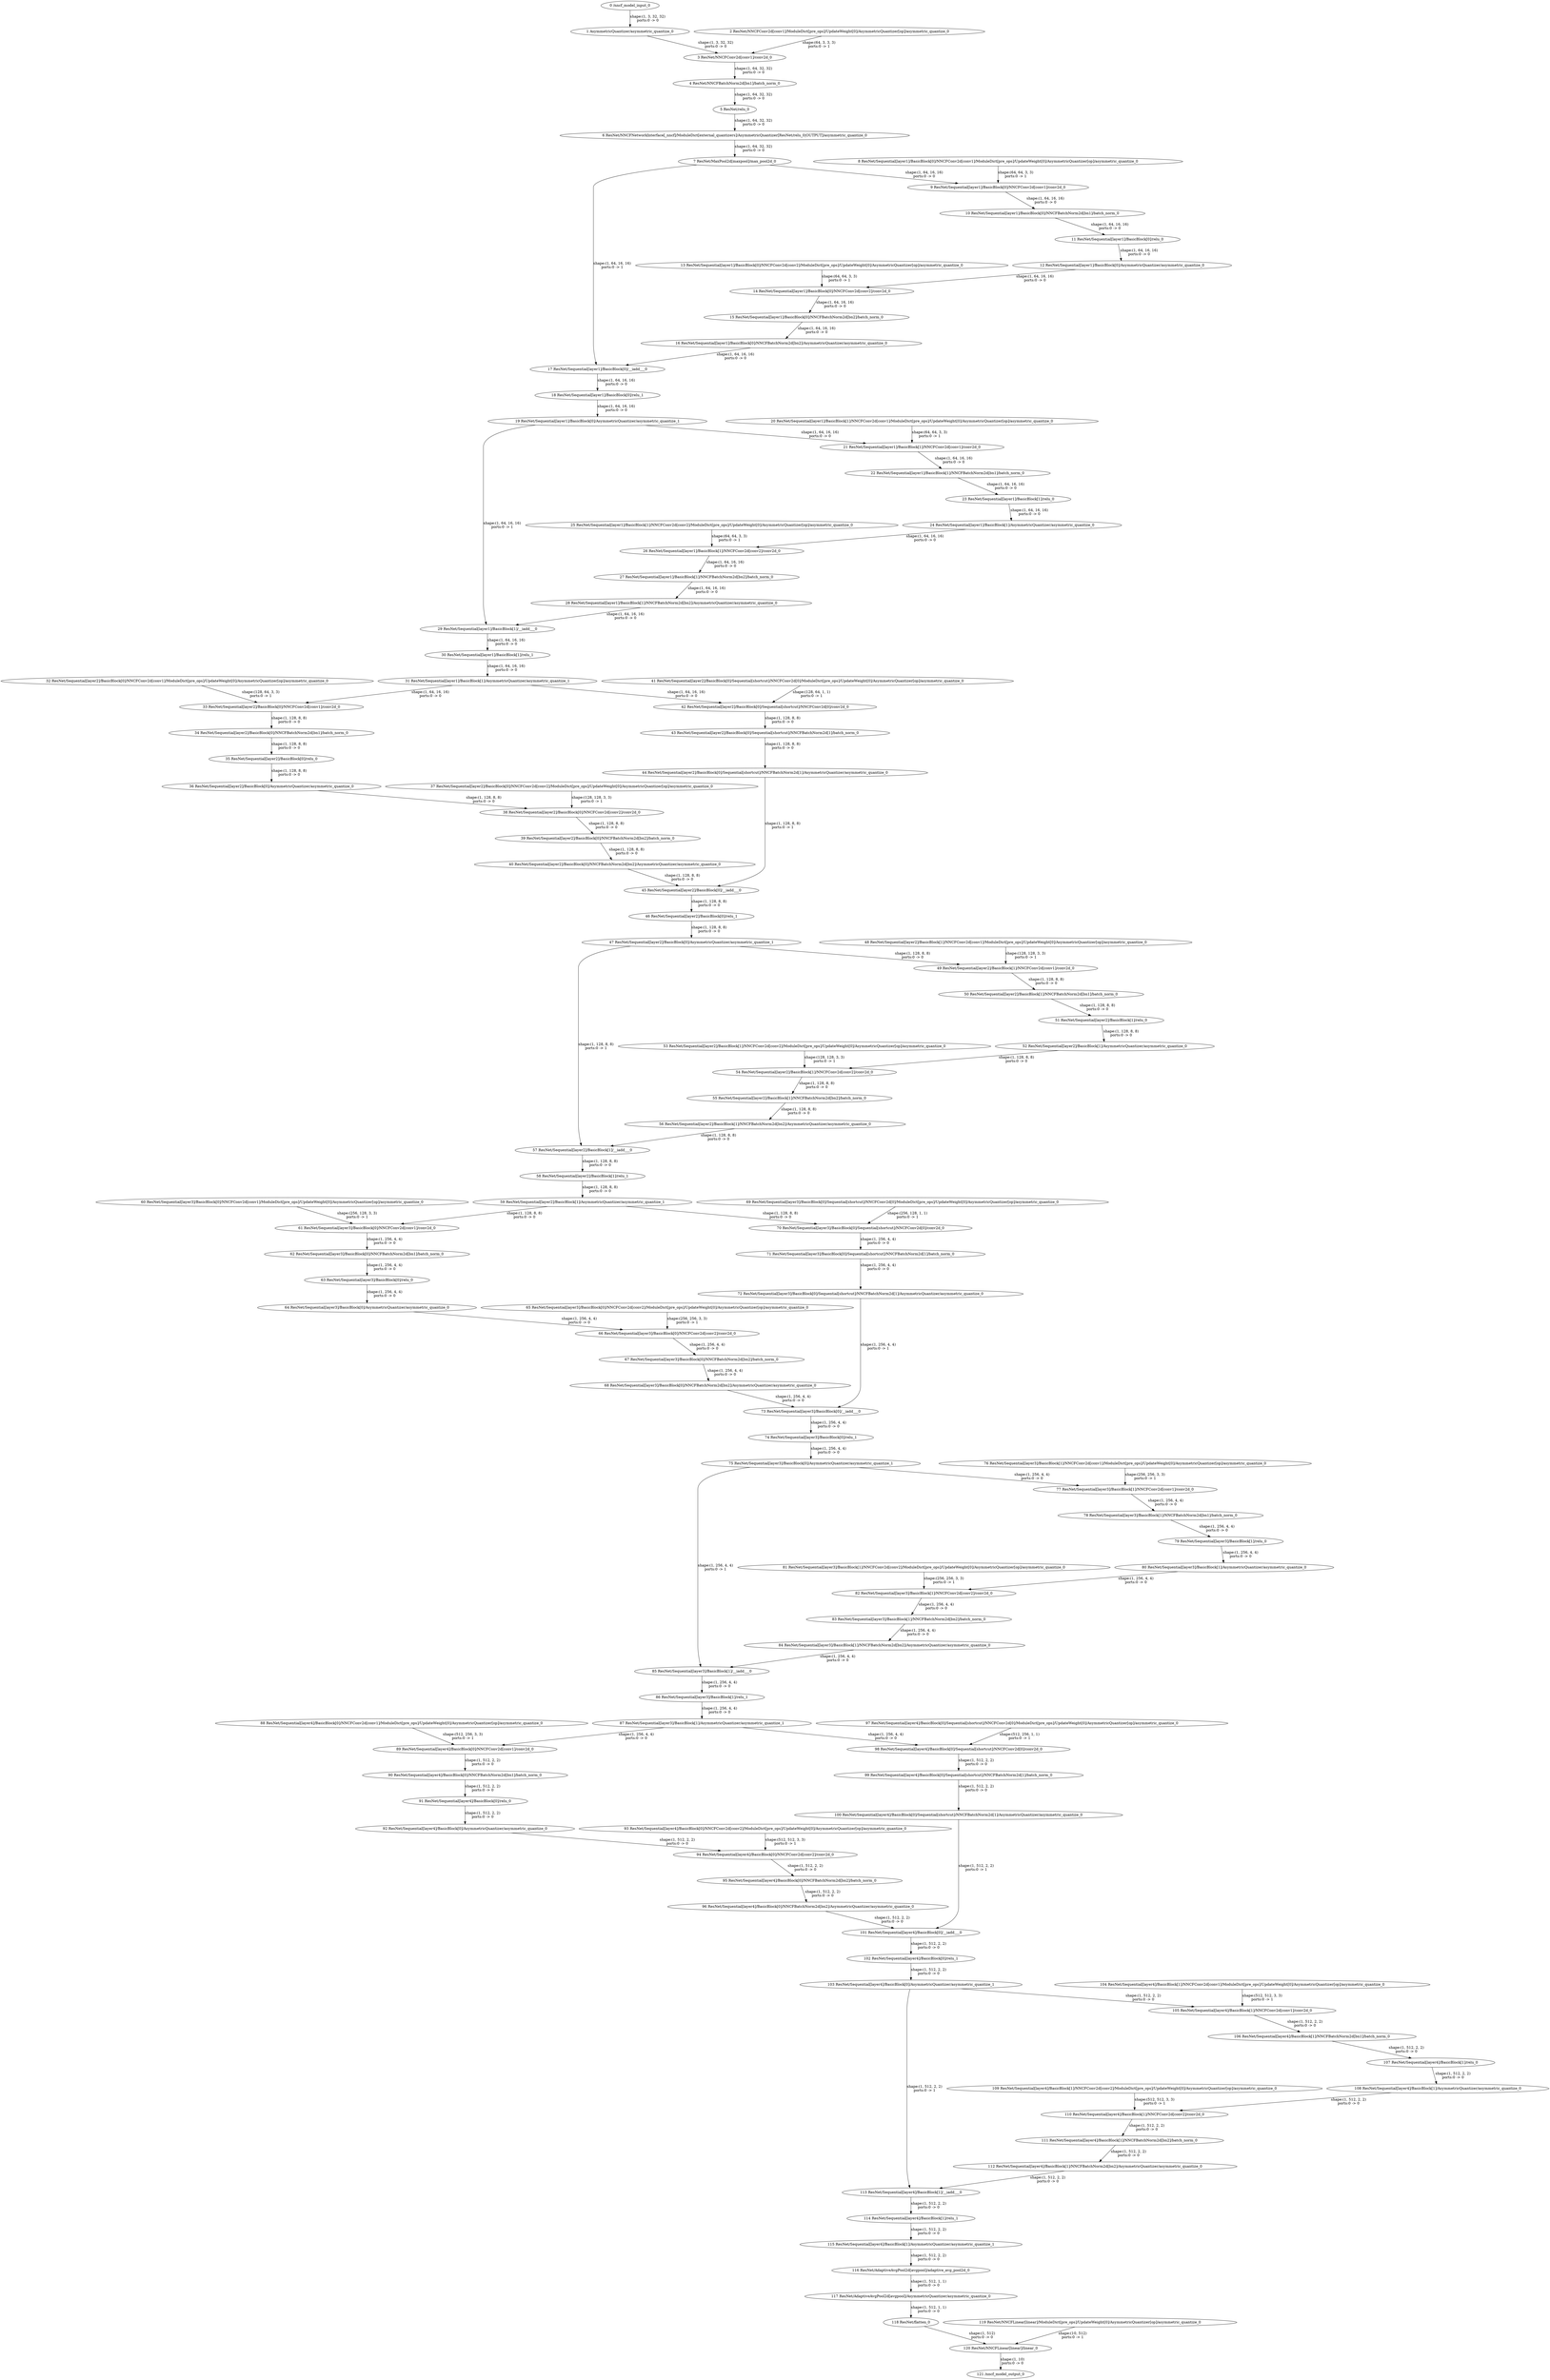strict digraph  {
"0 /nncf_model_input_0" [id=0, type=nncf_model_input];
"1 AsymmetricQuantizer/asymmetric_quantize_0" [id=1, type=asymmetric_quantize];
"2 ResNet/NNCFConv2d[conv1]/ModuleDict[pre_ops]/UpdateWeight[0]/AsymmetricQuantizer[op]/asymmetric_quantize_0" [id=2, type=asymmetric_quantize];
"3 ResNet/NNCFConv2d[conv1]/conv2d_0" [id=3, type=conv2d];
"4 ResNet/NNCFBatchNorm2d[bn1]/batch_norm_0" [id=4, type=batch_norm];
"5 ResNet/relu_0" [id=5, type=relu];
"6 ResNet/NNCFNetworkInterface[_nncf]/ModuleDict[external_quantizers]/AsymmetricQuantizer[ResNet/relu_0|OUTPUT]/asymmetric_quantize_0" [id=6, type=asymmetric_quantize];
"7 ResNet/MaxPool2d[maxpool]/max_pool2d_0" [id=7, type=max_pool2d];
"8 ResNet/Sequential[layer1]/BasicBlock[0]/NNCFConv2d[conv1]/ModuleDict[pre_ops]/UpdateWeight[0]/AsymmetricQuantizer[op]/asymmetric_quantize_0" [id=8, type=asymmetric_quantize];
"9 ResNet/Sequential[layer1]/BasicBlock[0]/NNCFConv2d[conv1]/conv2d_0" [id=9, type=conv2d];
"10 ResNet/Sequential[layer1]/BasicBlock[0]/NNCFBatchNorm2d[bn1]/batch_norm_0" [id=10, type=batch_norm];
"11 ResNet/Sequential[layer1]/BasicBlock[0]/relu_0" [id=11, type=relu];
"12 ResNet/Sequential[layer1]/BasicBlock[0]/AsymmetricQuantizer/asymmetric_quantize_0" [id=12, type=asymmetric_quantize];
"13 ResNet/Sequential[layer1]/BasicBlock[0]/NNCFConv2d[conv2]/ModuleDict[pre_ops]/UpdateWeight[0]/AsymmetricQuantizer[op]/asymmetric_quantize_0" [id=13, type=asymmetric_quantize];
"14 ResNet/Sequential[layer1]/BasicBlock[0]/NNCFConv2d[conv2]/conv2d_0" [id=14, type=conv2d];
"15 ResNet/Sequential[layer1]/BasicBlock[0]/NNCFBatchNorm2d[bn2]/batch_norm_0" [id=15, type=batch_norm];
"16 ResNet/Sequential[layer1]/BasicBlock[0]/NNCFBatchNorm2d[bn2]/AsymmetricQuantizer/asymmetric_quantize_0" [id=16, type=asymmetric_quantize];
"17 ResNet/Sequential[layer1]/BasicBlock[0]/__iadd___0" [id=17, type=__iadd__];
"18 ResNet/Sequential[layer1]/BasicBlock[0]/relu_1" [id=18, type=relu];
"19 ResNet/Sequential[layer1]/BasicBlock[0]/AsymmetricQuantizer/asymmetric_quantize_1" [id=19, type=asymmetric_quantize];
"20 ResNet/Sequential[layer1]/BasicBlock[1]/NNCFConv2d[conv1]/ModuleDict[pre_ops]/UpdateWeight[0]/AsymmetricQuantizer[op]/asymmetric_quantize_0" [id=20, type=asymmetric_quantize];
"21 ResNet/Sequential[layer1]/BasicBlock[1]/NNCFConv2d[conv1]/conv2d_0" [id=21, type=conv2d];
"22 ResNet/Sequential[layer1]/BasicBlock[1]/NNCFBatchNorm2d[bn1]/batch_norm_0" [id=22, type=batch_norm];
"23 ResNet/Sequential[layer1]/BasicBlock[1]/relu_0" [id=23, type=relu];
"24 ResNet/Sequential[layer1]/BasicBlock[1]/AsymmetricQuantizer/asymmetric_quantize_0" [id=24, type=asymmetric_quantize];
"25 ResNet/Sequential[layer1]/BasicBlock[1]/NNCFConv2d[conv2]/ModuleDict[pre_ops]/UpdateWeight[0]/AsymmetricQuantizer[op]/asymmetric_quantize_0" [id=25, type=asymmetric_quantize];
"26 ResNet/Sequential[layer1]/BasicBlock[1]/NNCFConv2d[conv2]/conv2d_0" [id=26, type=conv2d];
"27 ResNet/Sequential[layer1]/BasicBlock[1]/NNCFBatchNorm2d[bn2]/batch_norm_0" [id=27, type=batch_norm];
"28 ResNet/Sequential[layer1]/BasicBlock[1]/NNCFBatchNorm2d[bn2]/AsymmetricQuantizer/asymmetric_quantize_0" [id=28, type=asymmetric_quantize];
"29 ResNet/Sequential[layer1]/BasicBlock[1]/__iadd___0" [id=29, type=__iadd__];
"30 ResNet/Sequential[layer1]/BasicBlock[1]/relu_1" [id=30, type=relu];
"31 ResNet/Sequential[layer1]/BasicBlock[1]/AsymmetricQuantizer/asymmetric_quantize_1" [id=31, type=asymmetric_quantize];
"32 ResNet/Sequential[layer2]/BasicBlock[0]/NNCFConv2d[conv1]/ModuleDict[pre_ops]/UpdateWeight[0]/AsymmetricQuantizer[op]/asymmetric_quantize_0" [id=32, type=asymmetric_quantize];
"33 ResNet/Sequential[layer2]/BasicBlock[0]/NNCFConv2d[conv1]/conv2d_0" [id=33, type=conv2d];
"34 ResNet/Sequential[layer2]/BasicBlock[0]/NNCFBatchNorm2d[bn1]/batch_norm_0" [id=34, type=batch_norm];
"35 ResNet/Sequential[layer2]/BasicBlock[0]/relu_0" [id=35, type=relu];
"36 ResNet/Sequential[layer2]/BasicBlock[0]/AsymmetricQuantizer/asymmetric_quantize_0" [id=36, type=asymmetric_quantize];
"37 ResNet/Sequential[layer2]/BasicBlock[0]/NNCFConv2d[conv2]/ModuleDict[pre_ops]/UpdateWeight[0]/AsymmetricQuantizer[op]/asymmetric_quantize_0" [id=37, type=asymmetric_quantize];
"38 ResNet/Sequential[layer2]/BasicBlock[0]/NNCFConv2d[conv2]/conv2d_0" [id=38, type=conv2d];
"39 ResNet/Sequential[layer2]/BasicBlock[0]/NNCFBatchNorm2d[bn2]/batch_norm_0" [id=39, type=batch_norm];
"40 ResNet/Sequential[layer2]/BasicBlock[0]/NNCFBatchNorm2d[bn2]/AsymmetricQuantizer/asymmetric_quantize_0" [id=40, type=asymmetric_quantize];
"41 ResNet/Sequential[layer2]/BasicBlock[0]/Sequential[shortcut]/NNCFConv2d[0]/ModuleDict[pre_ops]/UpdateWeight[0]/AsymmetricQuantizer[op]/asymmetric_quantize_0" [id=41, type=asymmetric_quantize];
"42 ResNet/Sequential[layer2]/BasicBlock[0]/Sequential[shortcut]/NNCFConv2d[0]/conv2d_0" [id=42, type=conv2d];
"43 ResNet/Sequential[layer2]/BasicBlock[0]/Sequential[shortcut]/NNCFBatchNorm2d[1]/batch_norm_0" [id=43, type=batch_norm];
"44 ResNet/Sequential[layer2]/BasicBlock[0]/Sequential[shortcut]/NNCFBatchNorm2d[1]/AsymmetricQuantizer/asymmetric_quantize_0" [id=44, type=asymmetric_quantize];
"45 ResNet/Sequential[layer2]/BasicBlock[0]/__iadd___0" [id=45, type=__iadd__];
"46 ResNet/Sequential[layer2]/BasicBlock[0]/relu_1" [id=46, type=relu];
"47 ResNet/Sequential[layer2]/BasicBlock[0]/AsymmetricQuantizer/asymmetric_quantize_1" [id=47, type=asymmetric_quantize];
"48 ResNet/Sequential[layer2]/BasicBlock[1]/NNCFConv2d[conv1]/ModuleDict[pre_ops]/UpdateWeight[0]/AsymmetricQuantizer[op]/asymmetric_quantize_0" [id=48, type=asymmetric_quantize];
"49 ResNet/Sequential[layer2]/BasicBlock[1]/NNCFConv2d[conv1]/conv2d_0" [id=49, type=conv2d];
"50 ResNet/Sequential[layer2]/BasicBlock[1]/NNCFBatchNorm2d[bn1]/batch_norm_0" [id=50, type=batch_norm];
"51 ResNet/Sequential[layer2]/BasicBlock[1]/relu_0" [id=51, type=relu];
"52 ResNet/Sequential[layer2]/BasicBlock[1]/AsymmetricQuantizer/asymmetric_quantize_0" [id=52, type=asymmetric_quantize];
"53 ResNet/Sequential[layer2]/BasicBlock[1]/NNCFConv2d[conv2]/ModuleDict[pre_ops]/UpdateWeight[0]/AsymmetricQuantizer[op]/asymmetric_quantize_0" [id=53, type=asymmetric_quantize];
"54 ResNet/Sequential[layer2]/BasicBlock[1]/NNCFConv2d[conv2]/conv2d_0" [id=54, type=conv2d];
"55 ResNet/Sequential[layer2]/BasicBlock[1]/NNCFBatchNorm2d[bn2]/batch_norm_0" [id=55, type=batch_norm];
"56 ResNet/Sequential[layer2]/BasicBlock[1]/NNCFBatchNorm2d[bn2]/AsymmetricQuantizer/asymmetric_quantize_0" [id=56, type=asymmetric_quantize];
"57 ResNet/Sequential[layer2]/BasicBlock[1]/__iadd___0" [id=57, type=__iadd__];
"58 ResNet/Sequential[layer2]/BasicBlock[1]/relu_1" [id=58, type=relu];
"59 ResNet/Sequential[layer2]/BasicBlock[1]/AsymmetricQuantizer/asymmetric_quantize_1" [id=59, type=asymmetric_quantize];
"60 ResNet/Sequential[layer3]/BasicBlock[0]/NNCFConv2d[conv1]/ModuleDict[pre_ops]/UpdateWeight[0]/AsymmetricQuantizer[op]/asymmetric_quantize_0" [id=60, type=asymmetric_quantize];
"61 ResNet/Sequential[layer3]/BasicBlock[0]/NNCFConv2d[conv1]/conv2d_0" [id=61, type=conv2d];
"62 ResNet/Sequential[layer3]/BasicBlock[0]/NNCFBatchNorm2d[bn1]/batch_norm_0" [id=62, type=batch_norm];
"63 ResNet/Sequential[layer3]/BasicBlock[0]/relu_0" [id=63, type=relu];
"64 ResNet/Sequential[layer3]/BasicBlock[0]/AsymmetricQuantizer/asymmetric_quantize_0" [id=64, type=asymmetric_quantize];
"65 ResNet/Sequential[layer3]/BasicBlock[0]/NNCFConv2d[conv2]/ModuleDict[pre_ops]/UpdateWeight[0]/AsymmetricQuantizer[op]/asymmetric_quantize_0" [id=65, type=asymmetric_quantize];
"66 ResNet/Sequential[layer3]/BasicBlock[0]/NNCFConv2d[conv2]/conv2d_0" [id=66, type=conv2d];
"67 ResNet/Sequential[layer3]/BasicBlock[0]/NNCFBatchNorm2d[bn2]/batch_norm_0" [id=67, type=batch_norm];
"68 ResNet/Sequential[layer3]/BasicBlock[0]/NNCFBatchNorm2d[bn2]/AsymmetricQuantizer/asymmetric_quantize_0" [id=68, type=asymmetric_quantize];
"69 ResNet/Sequential[layer3]/BasicBlock[0]/Sequential[shortcut]/NNCFConv2d[0]/ModuleDict[pre_ops]/UpdateWeight[0]/AsymmetricQuantizer[op]/asymmetric_quantize_0" [id=69, type=asymmetric_quantize];
"70 ResNet/Sequential[layer3]/BasicBlock[0]/Sequential[shortcut]/NNCFConv2d[0]/conv2d_0" [id=70, type=conv2d];
"71 ResNet/Sequential[layer3]/BasicBlock[0]/Sequential[shortcut]/NNCFBatchNorm2d[1]/batch_norm_0" [id=71, type=batch_norm];
"72 ResNet/Sequential[layer3]/BasicBlock[0]/Sequential[shortcut]/NNCFBatchNorm2d[1]/AsymmetricQuantizer/asymmetric_quantize_0" [id=72, type=asymmetric_quantize];
"73 ResNet/Sequential[layer3]/BasicBlock[0]/__iadd___0" [id=73, type=__iadd__];
"74 ResNet/Sequential[layer3]/BasicBlock[0]/relu_1" [id=74, type=relu];
"75 ResNet/Sequential[layer3]/BasicBlock[0]/AsymmetricQuantizer/asymmetric_quantize_1" [id=75, type=asymmetric_quantize];
"76 ResNet/Sequential[layer3]/BasicBlock[1]/NNCFConv2d[conv1]/ModuleDict[pre_ops]/UpdateWeight[0]/AsymmetricQuantizer[op]/asymmetric_quantize_0" [id=76, type=asymmetric_quantize];
"77 ResNet/Sequential[layer3]/BasicBlock[1]/NNCFConv2d[conv1]/conv2d_0" [id=77, type=conv2d];
"78 ResNet/Sequential[layer3]/BasicBlock[1]/NNCFBatchNorm2d[bn1]/batch_norm_0" [id=78, type=batch_norm];
"79 ResNet/Sequential[layer3]/BasicBlock[1]/relu_0" [id=79, type=relu];
"80 ResNet/Sequential[layer3]/BasicBlock[1]/AsymmetricQuantizer/asymmetric_quantize_0" [id=80, type=asymmetric_quantize];
"81 ResNet/Sequential[layer3]/BasicBlock[1]/NNCFConv2d[conv2]/ModuleDict[pre_ops]/UpdateWeight[0]/AsymmetricQuantizer[op]/asymmetric_quantize_0" [id=81, type=asymmetric_quantize];
"82 ResNet/Sequential[layer3]/BasicBlock[1]/NNCFConv2d[conv2]/conv2d_0" [id=82, type=conv2d];
"83 ResNet/Sequential[layer3]/BasicBlock[1]/NNCFBatchNorm2d[bn2]/batch_norm_0" [id=83, type=batch_norm];
"84 ResNet/Sequential[layer3]/BasicBlock[1]/NNCFBatchNorm2d[bn2]/AsymmetricQuantizer/asymmetric_quantize_0" [id=84, type=asymmetric_quantize];
"85 ResNet/Sequential[layer3]/BasicBlock[1]/__iadd___0" [id=85, type=__iadd__];
"86 ResNet/Sequential[layer3]/BasicBlock[1]/relu_1" [id=86, type=relu];
"87 ResNet/Sequential[layer3]/BasicBlock[1]/AsymmetricQuantizer/asymmetric_quantize_1" [id=87, type=asymmetric_quantize];
"88 ResNet/Sequential[layer4]/BasicBlock[0]/NNCFConv2d[conv1]/ModuleDict[pre_ops]/UpdateWeight[0]/AsymmetricQuantizer[op]/asymmetric_quantize_0" [id=88, type=asymmetric_quantize];
"89 ResNet/Sequential[layer4]/BasicBlock[0]/NNCFConv2d[conv1]/conv2d_0" [id=89, type=conv2d];
"90 ResNet/Sequential[layer4]/BasicBlock[0]/NNCFBatchNorm2d[bn1]/batch_norm_0" [id=90, type=batch_norm];
"91 ResNet/Sequential[layer4]/BasicBlock[0]/relu_0" [id=91, type=relu];
"92 ResNet/Sequential[layer4]/BasicBlock[0]/AsymmetricQuantizer/asymmetric_quantize_0" [id=92, type=asymmetric_quantize];
"93 ResNet/Sequential[layer4]/BasicBlock[0]/NNCFConv2d[conv2]/ModuleDict[pre_ops]/UpdateWeight[0]/AsymmetricQuantizer[op]/asymmetric_quantize_0" [id=93, type=asymmetric_quantize];
"94 ResNet/Sequential[layer4]/BasicBlock[0]/NNCFConv2d[conv2]/conv2d_0" [id=94, type=conv2d];
"95 ResNet/Sequential[layer4]/BasicBlock[0]/NNCFBatchNorm2d[bn2]/batch_norm_0" [id=95, type=batch_norm];
"96 ResNet/Sequential[layer4]/BasicBlock[0]/NNCFBatchNorm2d[bn2]/AsymmetricQuantizer/asymmetric_quantize_0" [id=96, type=asymmetric_quantize];
"97 ResNet/Sequential[layer4]/BasicBlock[0]/Sequential[shortcut]/NNCFConv2d[0]/ModuleDict[pre_ops]/UpdateWeight[0]/AsymmetricQuantizer[op]/asymmetric_quantize_0" [id=97, type=asymmetric_quantize];
"98 ResNet/Sequential[layer4]/BasicBlock[0]/Sequential[shortcut]/NNCFConv2d[0]/conv2d_0" [id=98, type=conv2d];
"99 ResNet/Sequential[layer4]/BasicBlock[0]/Sequential[shortcut]/NNCFBatchNorm2d[1]/batch_norm_0" [id=99, type=batch_norm];
"100 ResNet/Sequential[layer4]/BasicBlock[0]/Sequential[shortcut]/NNCFBatchNorm2d[1]/AsymmetricQuantizer/asymmetric_quantize_0" [id=100, type=asymmetric_quantize];
"101 ResNet/Sequential[layer4]/BasicBlock[0]/__iadd___0" [id=101, type=__iadd__];
"102 ResNet/Sequential[layer4]/BasicBlock[0]/relu_1" [id=102, type=relu];
"103 ResNet/Sequential[layer4]/BasicBlock[0]/AsymmetricQuantizer/asymmetric_quantize_1" [id=103, type=asymmetric_quantize];
"104 ResNet/Sequential[layer4]/BasicBlock[1]/NNCFConv2d[conv1]/ModuleDict[pre_ops]/UpdateWeight[0]/AsymmetricQuantizer[op]/asymmetric_quantize_0" [id=104, type=asymmetric_quantize];
"105 ResNet/Sequential[layer4]/BasicBlock[1]/NNCFConv2d[conv1]/conv2d_0" [id=105, type=conv2d];
"106 ResNet/Sequential[layer4]/BasicBlock[1]/NNCFBatchNorm2d[bn1]/batch_norm_0" [id=106, type=batch_norm];
"107 ResNet/Sequential[layer4]/BasicBlock[1]/relu_0" [id=107, type=relu];
"108 ResNet/Sequential[layer4]/BasicBlock[1]/AsymmetricQuantizer/asymmetric_quantize_0" [id=108, type=asymmetric_quantize];
"109 ResNet/Sequential[layer4]/BasicBlock[1]/NNCFConv2d[conv2]/ModuleDict[pre_ops]/UpdateWeight[0]/AsymmetricQuantizer[op]/asymmetric_quantize_0" [id=109, type=asymmetric_quantize];
"110 ResNet/Sequential[layer4]/BasicBlock[1]/NNCFConv2d[conv2]/conv2d_0" [id=110, type=conv2d];
"111 ResNet/Sequential[layer4]/BasicBlock[1]/NNCFBatchNorm2d[bn2]/batch_norm_0" [id=111, type=batch_norm];
"112 ResNet/Sequential[layer4]/BasicBlock[1]/NNCFBatchNorm2d[bn2]/AsymmetricQuantizer/asymmetric_quantize_0" [id=112, type=asymmetric_quantize];
"113 ResNet/Sequential[layer4]/BasicBlock[1]/__iadd___0" [id=113, type=__iadd__];
"114 ResNet/Sequential[layer4]/BasicBlock[1]/relu_1" [id=114, type=relu];
"115 ResNet/Sequential[layer4]/BasicBlock[1]/AsymmetricQuantizer/asymmetric_quantize_1" [id=115, type=asymmetric_quantize];
"116 ResNet/AdaptiveAvgPool2d[avgpool]/adaptive_avg_pool2d_0" [id=116, type=adaptive_avg_pool2d];
"117 ResNet/AdaptiveAvgPool2d[avgpool]/AsymmetricQuantizer/asymmetric_quantize_0" [id=117, type=asymmetric_quantize];
"118 ResNet/flatten_0" [id=118, type=flatten];
"119 ResNet/NNCFLinear[linear]/ModuleDict[pre_ops]/UpdateWeight[0]/AsymmetricQuantizer[op]/asymmetric_quantize_0" [id=119, type=asymmetric_quantize];
"120 ResNet/NNCFLinear[linear]/linear_0" [id=120, type=linear];
"121 /nncf_model_output_0" [id=121, type=nncf_model_output];
"0 /nncf_model_input_0" -> "1 AsymmetricQuantizer/asymmetric_quantize_0"  [label="shape:(1, 3, 32, 32)\nports:0 -> 0", style=solid];
"1 AsymmetricQuantizer/asymmetric_quantize_0" -> "3 ResNet/NNCFConv2d[conv1]/conv2d_0"  [label="shape:(1, 3, 32, 32)\nports:0 -> 0", style=solid];
"2 ResNet/NNCFConv2d[conv1]/ModuleDict[pre_ops]/UpdateWeight[0]/AsymmetricQuantizer[op]/asymmetric_quantize_0" -> "3 ResNet/NNCFConv2d[conv1]/conv2d_0"  [label="shape:(64, 3, 3, 3)\nports:0 -> 1", style=solid];
"3 ResNet/NNCFConv2d[conv1]/conv2d_0" -> "4 ResNet/NNCFBatchNorm2d[bn1]/batch_norm_0"  [label="shape:(1, 64, 32, 32)\nports:0 -> 0", style=solid];
"4 ResNet/NNCFBatchNorm2d[bn1]/batch_norm_0" -> "5 ResNet/relu_0"  [label="shape:(1, 64, 32, 32)\nports:0 -> 0", style=solid];
"5 ResNet/relu_0" -> "6 ResNet/NNCFNetworkInterface[_nncf]/ModuleDict[external_quantizers]/AsymmetricQuantizer[ResNet/relu_0|OUTPUT]/asymmetric_quantize_0"  [label="shape:(1, 64, 32, 32)\nports:0 -> 0", style=solid];
"6 ResNet/NNCFNetworkInterface[_nncf]/ModuleDict[external_quantizers]/AsymmetricQuantizer[ResNet/relu_0|OUTPUT]/asymmetric_quantize_0" -> "7 ResNet/MaxPool2d[maxpool]/max_pool2d_0"  [label="shape:(1, 64, 32, 32)\nports:0 -> 0", style=solid];
"7 ResNet/MaxPool2d[maxpool]/max_pool2d_0" -> "9 ResNet/Sequential[layer1]/BasicBlock[0]/NNCFConv2d[conv1]/conv2d_0"  [label="shape:(1, 64, 16, 16)\nports:0 -> 0", style=solid];
"7 ResNet/MaxPool2d[maxpool]/max_pool2d_0" -> "17 ResNet/Sequential[layer1]/BasicBlock[0]/__iadd___0"  [label="shape:(1, 64, 16, 16)\nports:0 -> 1", style=solid];
"8 ResNet/Sequential[layer1]/BasicBlock[0]/NNCFConv2d[conv1]/ModuleDict[pre_ops]/UpdateWeight[0]/AsymmetricQuantizer[op]/asymmetric_quantize_0" -> "9 ResNet/Sequential[layer1]/BasicBlock[0]/NNCFConv2d[conv1]/conv2d_0"  [label="shape:(64, 64, 3, 3)\nports:0 -> 1", style=solid];
"9 ResNet/Sequential[layer1]/BasicBlock[0]/NNCFConv2d[conv1]/conv2d_0" -> "10 ResNet/Sequential[layer1]/BasicBlock[0]/NNCFBatchNorm2d[bn1]/batch_norm_0"  [label="shape:(1, 64, 16, 16)\nports:0 -> 0", style=solid];
"10 ResNet/Sequential[layer1]/BasicBlock[0]/NNCFBatchNorm2d[bn1]/batch_norm_0" -> "11 ResNet/Sequential[layer1]/BasicBlock[0]/relu_0"  [label="shape:(1, 64, 16, 16)\nports:0 -> 0", style=solid];
"11 ResNet/Sequential[layer1]/BasicBlock[0]/relu_0" -> "12 ResNet/Sequential[layer1]/BasicBlock[0]/AsymmetricQuantizer/asymmetric_quantize_0"  [label="shape:(1, 64, 16, 16)\nports:0 -> 0", style=solid];
"12 ResNet/Sequential[layer1]/BasicBlock[0]/AsymmetricQuantizer/asymmetric_quantize_0" -> "14 ResNet/Sequential[layer1]/BasicBlock[0]/NNCFConv2d[conv2]/conv2d_0"  [label="shape:(1, 64, 16, 16)\nports:0 -> 0", style=solid];
"13 ResNet/Sequential[layer1]/BasicBlock[0]/NNCFConv2d[conv2]/ModuleDict[pre_ops]/UpdateWeight[0]/AsymmetricQuantizer[op]/asymmetric_quantize_0" -> "14 ResNet/Sequential[layer1]/BasicBlock[0]/NNCFConv2d[conv2]/conv2d_0"  [label="shape:(64, 64, 3, 3)\nports:0 -> 1", style=solid];
"14 ResNet/Sequential[layer1]/BasicBlock[0]/NNCFConv2d[conv2]/conv2d_0" -> "15 ResNet/Sequential[layer1]/BasicBlock[0]/NNCFBatchNorm2d[bn2]/batch_norm_0"  [label="shape:(1, 64, 16, 16)\nports:0 -> 0", style=solid];
"15 ResNet/Sequential[layer1]/BasicBlock[0]/NNCFBatchNorm2d[bn2]/batch_norm_0" -> "16 ResNet/Sequential[layer1]/BasicBlock[0]/NNCFBatchNorm2d[bn2]/AsymmetricQuantizer/asymmetric_quantize_0"  [label="shape:(1, 64, 16, 16)\nports:0 -> 0", style=solid];
"16 ResNet/Sequential[layer1]/BasicBlock[0]/NNCFBatchNorm2d[bn2]/AsymmetricQuantizer/asymmetric_quantize_0" -> "17 ResNet/Sequential[layer1]/BasicBlock[0]/__iadd___0"  [label="shape:(1, 64, 16, 16)\nports:0 -> 0", style=solid];
"17 ResNet/Sequential[layer1]/BasicBlock[0]/__iadd___0" -> "18 ResNet/Sequential[layer1]/BasicBlock[0]/relu_1"  [label="shape:(1, 64, 16, 16)\nports:0 -> 0", style=solid];
"18 ResNet/Sequential[layer1]/BasicBlock[0]/relu_1" -> "19 ResNet/Sequential[layer1]/BasicBlock[0]/AsymmetricQuantizer/asymmetric_quantize_1"  [label="shape:(1, 64, 16, 16)\nports:0 -> 0", style=solid];
"19 ResNet/Sequential[layer1]/BasicBlock[0]/AsymmetricQuantizer/asymmetric_quantize_1" -> "21 ResNet/Sequential[layer1]/BasicBlock[1]/NNCFConv2d[conv1]/conv2d_0"  [label="shape:(1, 64, 16, 16)\nports:0 -> 0", style=solid];
"19 ResNet/Sequential[layer1]/BasicBlock[0]/AsymmetricQuantizer/asymmetric_quantize_1" -> "29 ResNet/Sequential[layer1]/BasicBlock[1]/__iadd___0"  [label="shape:(1, 64, 16, 16)\nports:0 -> 1", style=solid];
"20 ResNet/Sequential[layer1]/BasicBlock[1]/NNCFConv2d[conv1]/ModuleDict[pre_ops]/UpdateWeight[0]/AsymmetricQuantizer[op]/asymmetric_quantize_0" -> "21 ResNet/Sequential[layer1]/BasicBlock[1]/NNCFConv2d[conv1]/conv2d_0"  [label="shape:(64, 64, 3, 3)\nports:0 -> 1", style=solid];
"21 ResNet/Sequential[layer1]/BasicBlock[1]/NNCFConv2d[conv1]/conv2d_0" -> "22 ResNet/Sequential[layer1]/BasicBlock[1]/NNCFBatchNorm2d[bn1]/batch_norm_0"  [label="shape:(1, 64, 16, 16)\nports:0 -> 0", style=solid];
"22 ResNet/Sequential[layer1]/BasicBlock[1]/NNCFBatchNorm2d[bn1]/batch_norm_0" -> "23 ResNet/Sequential[layer1]/BasicBlock[1]/relu_0"  [label="shape:(1, 64, 16, 16)\nports:0 -> 0", style=solid];
"23 ResNet/Sequential[layer1]/BasicBlock[1]/relu_0" -> "24 ResNet/Sequential[layer1]/BasicBlock[1]/AsymmetricQuantizer/asymmetric_quantize_0"  [label="shape:(1, 64, 16, 16)\nports:0 -> 0", style=solid];
"24 ResNet/Sequential[layer1]/BasicBlock[1]/AsymmetricQuantizer/asymmetric_quantize_0" -> "26 ResNet/Sequential[layer1]/BasicBlock[1]/NNCFConv2d[conv2]/conv2d_0"  [label="shape:(1, 64, 16, 16)\nports:0 -> 0", style=solid];
"25 ResNet/Sequential[layer1]/BasicBlock[1]/NNCFConv2d[conv2]/ModuleDict[pre_ops]/UpdateWeight[0]/AsymmetricQuantizer[op]/asymmetric_quantize_0" -> "26 ResNet/Sequential[layer1]/BasicBlock[1]/NNCFConv2d[conv2]/conv2d_0"  [label="shape:(64, 64, 3, 3)\nports:0 -> 1", style=solid];
"26 ResNet/Sequential[layer1]/BasicBlock[1]/NNCFConv2d[conv2]/conv2d_0" -> "27 ResNet/Sequential[layer1]/BasicBlock[1]/NNCFBatchNorm2d[bn2]/batch_norm_0"  [label="shape:(1, 64, 16, 16)\nports:0 -> 0", style=solid];
"27 ResNet/Sequential[layer1]/BasicBlock[1]/NNCFBatchNorm2d[bn2]/batch_norm_0" -> "28 ResNet/Sequential[layer1]/BasicBlock[1]/NNCFBatchNorm2d[bn2]/AsymmetricQuantizer/asymmetric_quantize_0"  [label="shape:(1, 64, 16, 16)\nports:0 -> 0", style=solid];
"28 ResNet/Sequential[layer1]/BasicBlock[1]/NNCFBatchNorm2d[bn2]/AsymmetricQuantizer/asymmetric_quantize_0" -> "29 ResNet/Sequential[layer1]/BasicBlock[1]/__iadd___0"  [label="shape:(1, 64, 16, 16)\nports:0 -> 0", style=solid];
"29 ResNet/Sequential[layer1]/BasicBlock[1]/__iadd___0" -> "30 ResNet/Sequential[layer1]/BasicBlock[1]/relu_1"  [label="shape:(1, 64, 16, 16)\nports:0 -> 0", style=solid];
"30 ResNet/Sequential[layer1]/BasicBlock[1]/relu_1" -> "31 ResNet/Sequential[layer1]/BasicBlock[1]/AsymmetricQuantizer/asymmetric_quantize_1"  [label="shape:(1, 64, 16, 16)\nports:0 -> 0", style=solid];
"31 ResNet/Sequential[layer1]/BasicBlock[1]/AsymmetricQuantizer/asymmetric_quantize_1" -> "33 ResNet/Sequential[layer2]/BasicBlock[0]/NNCFConv2d[conv1]/conv2d_0"  [label="shape:(1, 64, 16, 16)\nports:0 -> 0", style=solid];
"31 ResNet/Sequential[layer1]/BasicBlock[1]/AsymmetricQuantizer/asymmetric_quantize_1" -> "42 ResNet/Sequential[layer2]/BasicBlock[0]/Sequential[shortcut]/NNCFConv2d[0]/conv2d_0"  [label="shape:(1, 64, 16, 16)\nports:0 -> 0", style=solid];
"32 ResNet/Sequential[layer2]/BasicBlock[0]/NNCFConv2d[conv1]/ModuleDict[pre_ops]/UpdateWeight[0]/AsymmetricQuantizer[op]/asymmetric_quantize_0" -> "33 ResNet/Sequential[layer2]/BasicBlock[0]/NNCFConv2d[conv1]/conv2d_0"  [label="shape:(128, 64, 3, 3)\nports:0 -> 1", style=solid];
"33 ResNet/Sequential[layer2]/BasicBlock[0]/NNCFConv2d[conv1]/conv2d_0" -> "34 ResNet/Sequential[layer2]/BasicBlock[0]/NNCFBatchNorm2d[bn1]/batch_norm_0"  [label="shape:(1, 128, 8, 8)\nports:0 -> 0", style=solid];
"34 ResNet/Sequential[layer2]/BasicBlock[0]/NNCFBatchNorm2d[bn1]/batch_norm_0" -> "35 ResNet/Sequential[layer2]/BasicBlock[0]/relu_0"  [label="shape:(1, 128, 8, 8)\nports:0 -> 0", style=solid];
"35 ResNet/Sequential[layer2]/BasicBlock[0]/relu_0" -> "36 ResNet/Sequential[layer2]/BasicBlock[0]/AsymmetricQuantizer/asymmetric_quantize_0"  [label="shape:(1, 128, 8, 8)\nports:0 -> 0", style=solid];
"36 ResNet/Sequential[layer2]/BasicBlock[0]/AsymmetricQuantizer/asymmetric_quantize_0" -> "38 ResNet/Sequential[layer2]/BasicBlock[0]/NNCFConv2d[conv2]/conv2d_0"  [label="shape:(1, 128, 8, 8)\nports:0 -> 0", style=solid];
"37 ResNet/Sequential[layer2]/BasicBlock[0]/NNCFConv2d[conv2]/ModuleDict[pre_ops]/UpdateWeight[0]/AsymmetricQuantizer[op]/asymmetric_quantize_0" -> "38 ResNet/Sequential[layer2]/BasicBlock[0]/NNCFConv2d[conv2]/conv2d_0"  [label="shape:(128, 128, 3, 3)\nports:0 -> 1", style=solid];
"38 ResNet/Sequential[layer2]/BasicBlock[0]/NNCFConv2d[conv2]/conv2d_0" -> "39 ResNet/Sequential[layer2]/BasicBlock[0]/NNCFBatchNorm2d[bn2]/batch_norm_0"  [label="shape:(1, 128, 8, 8)\nports:0 -> 0", style=solid];
"39 ResNet/Sequential[layer2]/BasicBlock[0]/NNCFBatchNorm2d[bn2]/batch_norm_0" -> "40 ResNet/Sequential[layer2]/BasicBlock[0]/NNCFBatchNorm2d[bn2]/AsymmetricQuantizer/asymmetric_quantize_0"  [label="shape:(1, 128, 8, 8)\nports:0 -> 0", style=solid];
"40 ResNet/Sequential[layer2]/BasicBlock[0]/NNCFBatchNorm2d[bn2]/AsymmetricQuantizer/asymmetric_quantize_0" -> "45 ResNet/Sequential[layer2]/BasicBlock[0]/__iadd___0"  [label="shape:(1, 128, 8, 8)\nports:0 -> 0", style=solid];
"41 ResNet/Sequential[layer2]/BasicBlock[0]/Sequential[shortcut]/NNCFConv2d[0]/ModuleDict[pre_ops]/UpdateWeight[0]/AsymmetricQuantizer[op]/asymmetric_quantize_0" -> "42 ResNet/Sequential[layer2]/BasicBlock[0]/Sequential[shortcut]/NNCFConv2d[0]/conv2d_0"  [label="shape:(128, 64, 1, 1)\nports:0 -> 1", style=solid];
"42 ResNet/Sequential[layer2]/BasicBlock[0]/Sequential[shortcut]/NNCFConv2d[0]/conv2d_0" -> "43 ResNet/Sequential[layer2]/BasicBlock[0]/Sequential[shortcut]/NNCFBatchNorm2d[1]/batch_norm_0"  [label="shape:(1, 128, 8, 8)\nports:0 -> 0", style=solid];
"43 ResNet/Sequential[layer2]/BasicBlock[0]/Sequential[shortcut]/NNCFBatchNorm2d[1]/batch_norm_0" -> "44 ResNet/Sequential[layer2]/BasicBlock[0]/Sequential[shortcut]/NNCFBatchNorm2d[1]/AsymmetricQuantizer/asymmetric_quantize_0"  [label="shape:(1, 128, 8, 8)\nports:0 -> 0", style=solid];
"44 ResNet/Sequential[layer2]/BasicBlock[0]/Sequential[shortcut]/NNCFBatchNorm2d[1]/AsymmetricQuantizer/asymmetric_quantize_0" -> "45 ResNet/Sequential[layer2]/BasicBlock[0]/__iadd___0"  [label="shape:(1, 128, 8, 8)\nports:0 -> 1", style=solid];
"45 ResNet/Sequential[layer2]/BasicBlock[0]/__iadd___0" -> "46 ResNet/Sequential[layer2]/BasicBlock[0]/relu_1"  [label="shape:(1, 128, 8, 8)\nports:0 -> 0", style=solid];
"46 ResNet/Sequential[layer2]/BasicBlock[0]/relu_1" -> "47 ResNet/Sequential[layer2]/BasicBlock[0]/AsymmetricQuantizer/asymmetric_quantize_1"  [label="shape:(1, 128, 8, 8)\nports:0 -> 0", style=solid];
"47 ResNet/Sequential[layer2]/BasicBlock[0]/AsymmetricQuantizer/asymmetric_quantize_1" -> "49 ResNet/Sequential[layer2]/BasicBlock[1]/NNCFConv2d[conv1]/conv2d_0"  [label="shape:(1, 128, 8, 8)\nports:0 -> 0", style=solid];
"47 ResNet/Sequential[layer2]/BasicBlock[0]/AsymmetricQuantizer/asymmetric_quantize_1" -> "57 ResNet/Sequential[layer2]/BasicBlock[1]/__iadd___0"  [label="shape:(1, 128, 8, 8)\nports:0 -> 1", style=solid];
"48 ResNet/Sequential[layer2]/BasicBlock[1]/NNCFConv2d[conv1]/ModuleDict[pre_ops]/UpdateWeight[0]/AsymmetricQuantizer[op]/asymmetric_quantize_0" -> "49 ResNet/Sequential[layer2]/BasicBlock[1]/NNCFConv2d[conv1]/conv2d_0"  [label="shape:(128, 128, 3, 3)\nports:0 -> 1", style=solid];
"49 ResNet/Sequential[layer2]/BasicBlock[1]/NNCFConv2d[conv1]/conv2d_0" -> "50 ResNet/Sequential[layer2]/BasicBlock[1]/NNCFBatchNorm2d[bn1]/batch_norm_0"  [label="shape:(1, 128, 8, 8)\nports:0 -> 0", style=solid];
"50 ResNet/Sequential[layer2]/BasicBlock[1]/NNCFBatchNorm2d[bn1]/batch_norm_0" -> "51 ResNet/Sequential[layer2]/BasicBlock[1]/relu_0"  [label="shape:(1, 128, 8, 8)\nports:0 -> 0", style=solid];
"51 ResNet/Sequential[layer2]/BasicBlock[1]/relu_0" -> "52 ResNet/Sequential[layer2]/BasicBlock[1]/AsymmetricQuantizer/asymmetric_quantize_0"  [label="shape:(1, 128, 8, 8)\nports:0 -> 0", style=solid];
"52 ResNet/Sequential[layer2]/BasicBlock[1]/AsymmetricQuantizer/asymmetric_quantize_0" -> "54 ResNet/Sequential[layer2]/BasicBlock[1]/NNCFConv2d[conv2]/conv2d_0"  [label="shape:(1, 128, 8, 8)\nports:0 -> 0", style=solid];
"53 ResNet/Sequential[layer2]/BasicBlock[1]/NNCFConv2d[conv2]/ModuleDict[pre_ops]/UpdateWeight[0]/AsymmetricQuantizer[op]/asymmetric_quantize_0" -> "54 ResNet/Sequential[layer2]/BasicBlock[1]/NNCFConv2d[conv2]/conv2d_0"  [label="shape:(128, 128, 3, 3)\nports:0 -> 1", style=solid];
"54 ResNet/Sequential[layer2]/BasicBlock[1]/NNCFConv2d[conv2]/conv2d_0" -> "55 ResNet/Sequential[layer2]/BasicBlock[1]/NNCFBatchNorm2d[bn2]/batch_norm_0"  [label="shape:(1, 128, 8, 8)\nports:0 -> 0", style=solid];
"55 ResNet/Sequential[layer2]/BasicBlock[1]/NNCFBatchNorm2d[bn2]/batch_norm_0" -> "56 ResNet/Sequential[layer2]/BasicBlock[1]/NNCFBatchNorm2d[bn2]/AsymmetricQuantizer/asymmetric_quantize_0"  [label="shape:(1, 128, 8, 8)\nports:0 -> 0", style=solid];
"56 ResNet/Sequential[layer2]/BasicBlock[1]/NNCFBatchNorm2d[bn2]/AsymmetricQuantizer/asymmetric_quantize_0" -> "57 ResNet/Sequential[layer2]/BasicBlock[1]/__iadd___0"  [label="shape:(1, 128, 8, 8)\nports:0 -> 0", style=solid];
"57 ResNet/Sequential[layer2]/BasicBlock[1]/__iadd___0" -> "58 ResNet/Sequential[layer2]/BasicBlock[1]/relu_1"  [label="shape:(1, 128, 8, 8)\nports:0 -> 0", style=solid];
"58 ResNet/Sequential[layer2]/BasicBlock[1]/relu_1" -> "59 ResNet/Sequential[layer2]/BasicBlock[1]/AsymmetricQuantizer/asymmetric_quantize_1"  [label="shape:(1, 128, 8, 8)\nports:0 -> 0", style=solid];
"59 ResNet/Sequential[layer2]/BasicBlock[1]/AsymmetricQuantizer/asymmetric_quantize_1" -> "61 ResNet/Sequential[layer3]/BasicBlock[0]/NNCFConv2d[conv1]/conv2d_0"  [label="shape:(1, 128, 8, 8)\nports:0 -> 0", style=solid];
"59 ResNet/Sequential[layer2]/BasicBlock[1]/AsymmetricQuantizer/asymmetric_quantize_1" -> "70 ResNet/Sequential[layer3]/BasicBlock[0]/Sequential[shortcut]/NNCFConv2d[0]/conv2d_0"  [label="shape:(1, 128, 8, 8)\nports:0 -> 0", style=solid];
"60 ResNet/Sequential[layer3]/BasicBlock[0]/NNCFConv2d[conv1]/ModuleDict[pre_ops]/UpdateWeight[0]/AsymmetricQuantizer[op]/asymmetric_quantize_0" -> "61 ResNet/Sequential[layer3]/BasicBlock[0]/NNCFConv2d[conv1]/conv2d_0"  [label="shape:(256, 128, 3, 3)\nports:0 -> 1", style=solid];
"61 ResNet/Sequential[layer3]/BasicBlock[0]/NNCFConv2d[conv1]/conv2d_0" -> "62 ResNet/Sequential[layer3]/BasicBlock[0]/NNCFBatchNorm2d[bn1]/batch_norm_0"  [label="shape:(1, 256, 4, 4)\nports:0 -> 0", style=solid];
"62 ResNet/Sequential[layer3]/BasicBlock[0]/NNCFBatchNorm2d[bn1]/batch_norm_0" -> "63 ResNet/Sequential[layer3]/BasicBlock[0]/relu_0"  [label="shape:(1, 256, 4, 4)\nports:0 -> 0", style=solid];
"63 ResNet/Sequential[layer3]/BasicBlock[0]/relu_0" -> "64 ResNet/Sequential[layer3]/BasicBlock[0]/AsymmetricQuantizer/asymmetric_quantize_0"  [label="shape:(1, 256, 4, 4)\nports:0 -> 0", style=solid];
"64 ResNet/Sequential[layer3]/BasicBlock[0]/AsymmetricQuantizer/asymmetric_quantize_0" -> "66 ResNet/Sequential[layer3]/BasicBlock[0]/NNCFConv2d[conv2]/conv2d_0"  [label="shape:(1, 256, 4, 4)\nports:0 -> 0", style=solid];
"65 ResNet/Sequential[layer3]/BasicBlock[0]/NNCFConv2d[conv2]/ModuleDict[pre_ops]/UpdateWeight[0]/AsymmetricQuantizer[op]/asymmetric_quantize_0" -> "66 ResNet/Sequential[layer3]/BasicBlock[0]/NNCFConv2d[conv2]/conv2d_0"  [label="shape:(256, 256, 3, 3)\nports:0 -> 1", style=solid];
"66 ResNet/Sequential[layer3]/BasicBlock[0]/NNCFConv2d[conv2]/conv2d_0" -> "67 ResNet/Sequential[layer3]/BasicBlock[0]/NNCFBatchNorm2d[bn2]/batch_norm_0"  [label="shape:(1, 256, 4, 4)\nports:0 -> 0", style=solid];
"67 ResNet/Sequential[layer3]/BasicBlock[0]/NNCFBatchNorm2d[bn2]/batch_norm_0" -> "68 ResNet/Sequential[layer3]/BasicBlock[0]/NNCFBatchNorm2d[bn2]/AsymmetricQuantizer/asymmetric_quantize_0"  [label="shape:(1, 256, 4, 4)\nports:0 -> 0", style=solid];
"68 ResNet/Sequential[layer3]/BasicBlock[0]/NNCFBatchNorm2d[bn2]/AsymmetricQuantizer/asymmetric_quantize_0" -> "73 ResNet/Sequential[layer3]/BasicBlock[0]/__iadd___0"  [label="shape:(1, 256, 4, 4)\nports:0 -> 0", style=solid];
"69 ResNet/Sequential[layer3]/BasicBlock[0]/Sequential[shortcut]/NNCFConv2d[0]/ModuleDict[pre_ops]/UpdateWeight[0]/AsymmetricQuantizer[op]/asymmetric_quantize_0" -> "70 ResNet/Sequential[layer3]/BasicBlock[0]/Sequential[shortcut]/NNCFConv2d[0]/conv2d_0"  [label="shape:(256, 128, 1, 1)\nports:0 -> 1", style=solid];
"70 ResNet/Sequential[layer3]/BasicBlock[0]/Sequential[shortcut]/NNCFConv2d[0]/conv2d_0" -> "71 ResNet/Sequential[layer3]/BasicBlock[0]/Sequential[shortcut]/NNCFBatchNorm2d[1]/batch_norm_0"  [label="shape:(1, 256, 4, 4)\nports:0 -> 0", style=solid];
"71 ResNet/Sequential[layer3]/BasicBlock[0]/Sequential[shortcut]/NNCFBatchNorm2d[1]/batch_norm_0" -> "72 ResNet/Sequential[layer3]/BasicBlock[0]/Sequential[shortcut]/NNCFBatchNorm2d[1]/AsymmetricQuantizer/asymmetric_quantize_0"  [label="shape:(1, 256, 4, 4)\nports:0 -> 0", style=solid];
"72 ResNet/Sequential[layer3]/BasicBlock[0]/Sequential[shortcut]/NNCFBatchNorm2d[1]/AsymmetricQuantizer/asymmetric_quantize_0" -> "73 ResNet/Sequential[layer3]/BasicBlock[0]/__iadd___0"  [label="shape:(1, 256, 4, 4)\nports:0 -> 1", style=solid];
"73 ResNet/Sequential[layer3]/BasicBlock[0]/__iadd___0" -> "74 ResNet/Sequential[layer3]/BasicBlock[0]/relu_1"  [label="shape:(1, 256, 4, 4)\nports:0 -> 0", style=solid];
"74 ResNet/Sequential[layer3]/BasicBlock[0]/relu_1" -> "75 ResNet/Sequential[layer3]/BasicBlock[0]/AsymmetricQuantizer/asymmetric_quantize_1"  [label="shape:(1, 256, 4, 4)\nports:0 -> 0", style=solid];
"75 ResNet/Sequential[layer3]/BasicBlock[0]/AsymmetricQuantizer/asymmetric_quantize_1" -> "77 ResNet/Sequential[layer3]/BasicBlock[1]/NNCFConv2d[conv1]/conv2d_0"  [label="shape:(1, 256, 4, 4)\nports:0 -> 0", style=solid];
"75 ResNet/Sequential[layer3]/BasicBlock[0]/AsymmetricQuantizer/asymmetric_quantize_1" -> "85 ResNet/Sequential[layer3]/BasicBlock[1]/__iadd___0"  [label="shape:(1, 256, 4, 4)\nports:0 -> 1", style=solid];
"76 ResNet/Sequential[layer3]/BasicBlock[1]/NNCFConv2d[conv1]/ModuleDict[pre_ops]/UpdateWeight[0]/AsymmetricQuantizer[op]/asymmetric_quantize_0" -> "77 ResNet/Sequential[layer3]/BasicBlock[1]/NNCFConv2d[conv1]/conv2d_0"  [label="shape:(256, 256, 3, 3)\nports:0 -> 1", style=solid];
"77 ResNet/Sequential[layer3]/BasicBlock[1]/NNCFConv2d[conv1]/conv2d_0" -> "78 ResNet/Sequential[layer3]/BasicBlock[1]/NNCFBatchNorm2d[bn1]/batch_norm_0"  [label="shape:(1, 256, 4, 4)\nports:0 -> 0", style=solid];
"78 ResNet/Sequential[layer3]/BasicBlock[1]/NNCFBatchNorm2d[bn1]/batch_norm_0" -> "79 ResNet/Sequential[layer3]/BasicBlock[1]/relu_0"  [label="shape:(1, 256, 4, 4)\nports:0 -> 0", style=solid];
"79 ResNet/Sequential[layer3]/BasicBlock[1]/relu_0" -> "80 ResNet/Sequential[layer3]/BasicBlock[1]/AsymmetricQuantizer/asymmetric_quantize_0"  [label="shape:(1, 256, 4, 4)\nports:0 -> 0", style=solid];
"80 ResNet/Sequential[layer3]/BasicBlock[1]/AsymmetricQuantizer/asymmetric_quantize_0" -> "82 ResNet/Sequential[layer3]/BasicBlock[1]/NNCFConv2d[conv2]/conv2d_0"  [label="shape:(1, 256, 4, 4)\nports:0 -> 0", style=solid];
"81 ResNet/Sequential[layer3]/BasicBlock[1]/NNCFConv2d[conv2]/ModuleDict[pre_ops]/UpdateWeight[0]/AsymmetricQuantizer[op]/asymmetric_quantize_0" -> "82 ResNet/Sequential[layer3]/BasicBlock[1]/NNCFConv2d[conv2]/conv2d_0"  [label="shape:(256, 256, 3, 3)\nports:0 -> 1", style=solid];
"82 ResNet/Sequential[layer3]/BasicBlock[1]/NNCFConv2d[conv2]/conv2d_0" -> "83 ResNet/Sequential[layer3]/BasicBlock[1]/NNCFBatchNorm2d[bn2]/batch_norm_0"  [label="shape:(1, 256, 4, 4)\nports:0 -> 0", style=solid];
"83 ResNet/Sequential[layer3]/BasicBlock[1]/NNCFBatchNorm2d[bn2]/batch_norm_0" -> "84 ResNet/Sequential[layer3]/BasicBlock[1]/NNCFBatchNorm2d[bn2]/AsymmetricQuantizer/asymmetric_quantize_0"  [label="shape:(1, 256, 4, 4)\nports:0 -> 0", style=solid];
"84 ResNet/Sequential[layer3]/BasicBlock[1]/NNCFBatchNorm2d[bn2]/AsymmetricQuantizer/asymmetric_quantize_0" -> "85 ResNet/Sequential[layer3]/BasicBlock[1]/__iadd___0"  [label="shape:(1, 256, 4, 4)\nports:0 -> 0", style=solid];
"85 ResNet/Sequential[layer3]/BasicBlock[1]/__iadd___0" -> "86 ResNet/Sequential[layer3]/BasicBlock[1]/relu_1"  [label="shape:(1, 256, 4, 4)\nports:0 -> 0", style=solid];
"86 ResNet/Sequential[layer3]/BasicBlock[1]/relu_1" -> "87 ResNet/Sequential[layer3]/BasicBlock[1]/AsymmetricQuantizer/asymmetric_quantize_1"  [label="shape:(1, 256, 4, 4)\nports:0 -> 0", style=solid];
"87 ResNet/Sequential[layer3]/BasicBlock[1]/AsymmetricQuantizer/asymmetric_quantize_1" -> "89 ResNet/Sequential[layer4]/BasicBlock[0]/NNCFConv2d[conv1]/conv2d_0"  [label="shape:(1, 256, 4, 4)\nports:0 -> 0", style=solid];
"87 ResNet/Sequential[layer3]/BasicBlock[1]/AsymmetricQuantizer/asymmetric_quantize_1" -> "98 ResNet/Sequential[layer4]/BasicBlock[0]/Sequential[shortcut]/NNCFConv2d[0]/conv2d_0"  [label="shape:(1, 256, 4, 4)\nports:0 -> 0", style=solid];
"88 ResNet/Sequential[layer4]/BasicBlock[0]/NNCFConv2d[conv1]/ModuleDict[pre_ops]/UpdateWeight[0]/AsymmetricQuantizer[op]/asymmetric_quantize_0" -> "89 ResNet/Sequential[layer4]/BasicBlock[0]/NNCFConv2d[conv1]/conv2d_0"  [label="shape:(512, 256, 3, 3)\nports:0 -> 1", style=solid];
"89 ResNet/Sequential[layer4]/BasicBlock[0]/NNCFConv2d[conv1]/conv2d_0" -> "90 ResNet/Sequential[layer4]/BasicBlock[0]/NNCFBatchNorm2d[bn1]/batch_norm_0"  [label="shape:(1, 512, 2, 2)\nports:0 -> 0", style=solid];
"90 ResNet/Sequential[layer4]/BasicBlock[0]/NNCFBatchNorm2d[bn1]/batch_norm_0" -> "91 ResNet/Sequential[layer4]/BasicBlock[0]/relu_0"  [label="shape:(1, 512, 2, 2)\nports:0 -> 0", style=solid];
"91 ResNet/Sequential[layer4]/BasicBlock[0]/relu_0" -> "92 ResNet/Sequential[layer4]/BasicBlock[0]/AsymmetricQuantizer/asymmetric_quantize_0"  [label="shape:(1, 512, 2, 2)\nports:0 -> 0", style=solid];
"92 ResNet/Sequential[layer4]/BasicBlock[0]/AsymmetricQuantizer/asymmetric_quantize_0" -> "94 ResNet/Sequential[layer4]/BasicBlock[0]/NNCFConv2d[conv2]/conv2d_0"  [label="shape:(1, 512, 2, 2)\nports:0 -> 0", style=solid];
"93 ResNet/Sequential[layer4]/BasicBlock[0]/NNCFConv2d[conv2]/ModuleDict[pre_ops]/UpdateWeight[0]/AsymmetricQuantizer[op]/asymmetric_quantize_0" -> "94 ResNet/Sequential[layer4]/BasicBlock[0]/NNCFConv2d[conv2]/conv2d_0"  [label="shape:(512, 512, 3, 3)\nports:0 -> 1", style=solid];
"94 ResNet/Sequential[layer4]/BasicBlock[0]/NNCFConv2d[conv2]/conv2d_0" -> "95 ResNet/Sequential[layer4]/BasicBlock[0]/NNCFBatchNorm2d[bn2]/batch_norm_0"  [label="shape:(1, 512, 2, 2)\nports:0 -> 0", style=solid];
"95 ResNet/Sequential[layer4]/BasicBlock[0]/NNCFBatchNorm2d[bn2]/batch_norm_0" -> "96 ResNet/Sequential[layer4]/BasicBlock[0]/NNCFBatchNorm2d[bn2]/AsymmetricQuantizer/asymmetric_quantize_0"  [label="shape:(1, 512, 2, 2)\nports:0 -> 0", style=solid];
"96 ResNet/Sequential[layer4]/BasicBlock[0]/NNCFBatchNorm2d[bn2]/AsymmetricQuantizer/asymmetric_quantize_0" -> "101 ResNet/Sequential[layer4]/BasicBlock[0]/__iadd___0"  [label="shape:(1, 512, 2, 2)\nports:0 -> 0", style=solid];
"97 ResNet/Sequential[layer4]/BasicBlock[0]/Sequential[shortcut]/NNCFConv2d[0]/ModuleDict[pre_ops]/UpdateWeight[0]/AsymmetricQuantizer[op]/asymmetric_quantize_0" -> "98 ResNet/Sequential[layer4]/BasicBlock[0]/Sequential[shortcut]/NNCFConv2d[0]/conv2d_0"  [label="shape:(512, 256, 1, 1)\nports:0 -> 1", style=solid];
"98 ResNet/Sequential[layer4]/BasicBlock[0]/Sequential[shortcut]/NNCFConv2d[0]/conv2d_0" -> "99 ResNet/Sequential[layer4]/BasicBlock[0]/Sequential[shortcut]/NNCFBatchNorm2d[1]/batch_norm_0"  [label="shape:(1, 512, 2, 2)\nports:0 -> 0", style=solid];
"99 ResNet/Sequential[layer4]/BasicBlock[0]/Sequential[shortcut]/NNCFBatchNorm2d[1]/batch_norm_0" -> "100 ResNet/Sequential[layer4]/BasicBlock[0]/Sequential[shortcut]/NNCFBatchNorm2d[1]/AsymmetricQuantizer/asymmetric_quantize_0"  [label="shape:(1, 512, 2, 2)\nports:0 -> 0", style=solid];
"100 ResNet/Sequential[layer4]/BasicBlock[0]/Sequential[shortcut]/NNCFBatchNorm2d[1]/AsymmetricQuantizer/asymmetric_quantize_0" -> "101 ResNet/Sequential[layer4]/BasicBlock[0]/__iadd___0"  [label="shape:(1, 512, 2, 2)\nports:0 -> 1", style=solid];
"101 ResNet/Sequential[layer4]/BasicBlock[0]/__iadd___0" -> "102 ResNet/Sequential[layer4]/BasicBlock[0]/relu_1"  [label="shape:(1, 512, 2, 2)\nports:0 -> 0", style=solid];
"102 ResNet/Sequential[layer4]/BasicBlock[0]/relu_1" -> "103 ResNet/Sequential[layer4]/BasicBlock[0]/AsymmetricQuantizer/asymmetric_quantize_1"  [label="shape:(1, 512, 2, 2)\nports:0 -> 0", style=solid];
"103 ResNet/Sequential[layer4]/BasicBlock[0]/AsymmetricQuantizer/asymmetric_quantize_1" -> "105 ResNet/Sequential[layer4]/BasicBlock[1]/NNCFConv2d[conv1]/conv2d_0"  [label="shape:(1, 512, 2, 2)\nports:0 -> 0", style=solid];
"103 ResNet/Sequential[layer4]/BasicBlock[0]/AsymmetricQuantizer/asymmetric_quantize_1" -> "113 ResNet/Sequential[layer4]/BasicBlock[1]/__iadd___0"  [label="shape:(1, 512, 2, 2)\nports:0 -> 1", style=solid];
"104 ResNet/Sequential[layer4]/BasicBlock[1]/NNCFConv2d[conv1]/ModuleDict[pre_ops]/UpdateWeight[0]/AsymmetricQuantizer[op]/asymmetric_quantize_0" -> "105 ResNet/Sequential[layer4]/BasicBlock[1]/NNCFConv2d[conv1]/conv2d_0"  [label="shape:(512, 512, 3, 3)\nports:0 -> 1", style=solid];
"105 ResNet/Sequential[layer4]/BasicBlock[1]/NNCFConv2d[conv1]/conv2d_0" -> "106 ResNet/Sequential[layer4]/BasicBlock[1]/NNCFBatchNorm2d[bn1]/batch_norm_0"  [label="shape:(1, 512, 2, 2)\nports:0 -> 0", style=solid];
"106 ResNet/Sequential[layer4]/BasicBlock[1]/NNCFBatchNorm2d[bn1]/batch_norm_0" -> "107 ResNet/Sequential[layer4]/BasicBlock[1]/relu_0"  [label="shape:(1, 512, 2, 2)\nports:0 -> 0", style=solid];
"107 ResNet/Sequential[layer4]/BasicBlock[1]/relu_0" -> "108 ResNet/Sequential[layer4]/BasicBlock[1]/AsymmetricQuantizer/asymmetric_quantize_0"  [label="shape:(1, 512, 2, 2)\nports:0 -> 0", style=solid];
"108 ResNet/Sequential[layer4]/BasicBlock[1]/AsymmetricQuantizer/asymmetric_quantize_0" -> "110 ResNet/Sequential[layer4]/BasicBlock[1]/NNCFConv2d[conv2]/conv2d_0"  [label="shape:(1, 512, 2, 2)\nports:0 -> 0", style=solid];
"109 ResNet/Sequential[layer4]/BasicBlock[1]/NNCFConv2d[conv2]/ModuleDict[pre_ops]/UpdateWeight[0]/AsymmetricQuantizer[op]/asymmetric_quantize_0" -> "110 ResNet/Sequential[layer4]/BasicBlock[1]/NNCFConv2d[conv2]/conv2d_0"  [label="shape:(512, 512, 3, 3)\nports:0 -> 1", style=solid];
"110 ResNet/Sequential[layer4]/BasicBlock[1]/NNCFConv2d[conv2]/conv2d_0" -> "111 ResNet/Sequential[layer4]/BasicBlock[1]/NNCFBatchNorm2d[bn2]/batch_norm_0"  [label="shape:(1, 512, 2, 2)\nports:0 -> 0", style=solid];
"111 ResNet/Sequential[layer4]/BasicBlock[1]/NNCFBatchNorm2d[bn2]/batch_norm_0" -> "112 ResNet/Sequential[layer4]/BasicBlock[1]/NNCFBatchNorm2d[bn2]/AsymmetricQuantizer/asymmetric_quantize_0"  [label="shape:(1, 512, 2, 2)\nports:0 -> 0", style=solid];
"112 ResNet/Sequential[layer4]/BasicBlock[1]/NNCFBatchNorm2d[bn2]/AsymmetricQuantizer/asymmetric_quantize_0" -> "113 ResNet/Sequential[layer4]/BasicBlock[1]/__iadd___0"  [label="shape:(1, 512, 2, 2)\nports:0 -> 0", style=solid];
"113 ResNet/Sequential[layer4]/BasicBlock[1]/__iadd___0" -> "114 ResNet/Sequential[layer4]/BasicBlock[1]/relu_1"  [label="shape:(1, 512, 2, 2)\nports:0 -> 0", style=solid];
"114 ResNet/Sequential[layer4]/BasicBlock[1]/relu_1" -> "115 ResNet/Sequential[layer4]/BasicBlock[1]/AsymmetricQuantizer/asymmetric_quantize_1"  [label="shape:(1, 512, 2, 2)\nports:0 -> 0", style=solid];
"115 ResNet/Sequential[layer4]/BasicBlock[1]/AsymmetricQuantizer/asymmetric_quantize_1" -> "116 ResNet/AdaptiveAvgPool2d[avgpool]/adaptive_avg_pool2d_0"  [label="shape:(1, 512, 2, 2)\nports:0 -> 0", style=solid];
"116 ResNet/AdaptiveAvgPool2d[avgpool]/adaptive_avg_pool2d_0" -> "117 ResNet/AdaptiveAvgPool2d[avgpool]/AsymmetricQuantizer/asymmetric_quantize_0"  [label="shape:(1, 512, 1, 1)\nports:0 -> 0", style=solid];
"117 ResNet/AdaptiveAvgPool2d[avgpool]/AsymmetricQuantizer/asymmetric_quantize_0" -> "118 ResNet/flatten_0"  [label="shape:(1, 512, 1, 1)\nports:0 -> 0", style=solid];
"118 ResNet/flatten_0" -> "120 ResNet/NNCFLinear[linear]/linear_0"  [label="shape:(1, 512)\nports:0 -> 0", style=solid];
"119 ResNet/NNCFLinear[linear]/ModuleDict[pre_ops]/UpdateWeight[0]/AsymmetricQuantizer[op]/asymmetric_quantize_0" -> "120 ResNet/NNCFLinear[linear]/linear_0"  [label="shape:(10, 512)\nports:0 -> 1", style=solid];
"120 ResNet/NNCFLinear[linear]/linear_0" -> "121 /nncf_model_output_0"  [label="shape:(1, 10)\nports:0 -> 0", style=solid];
}
